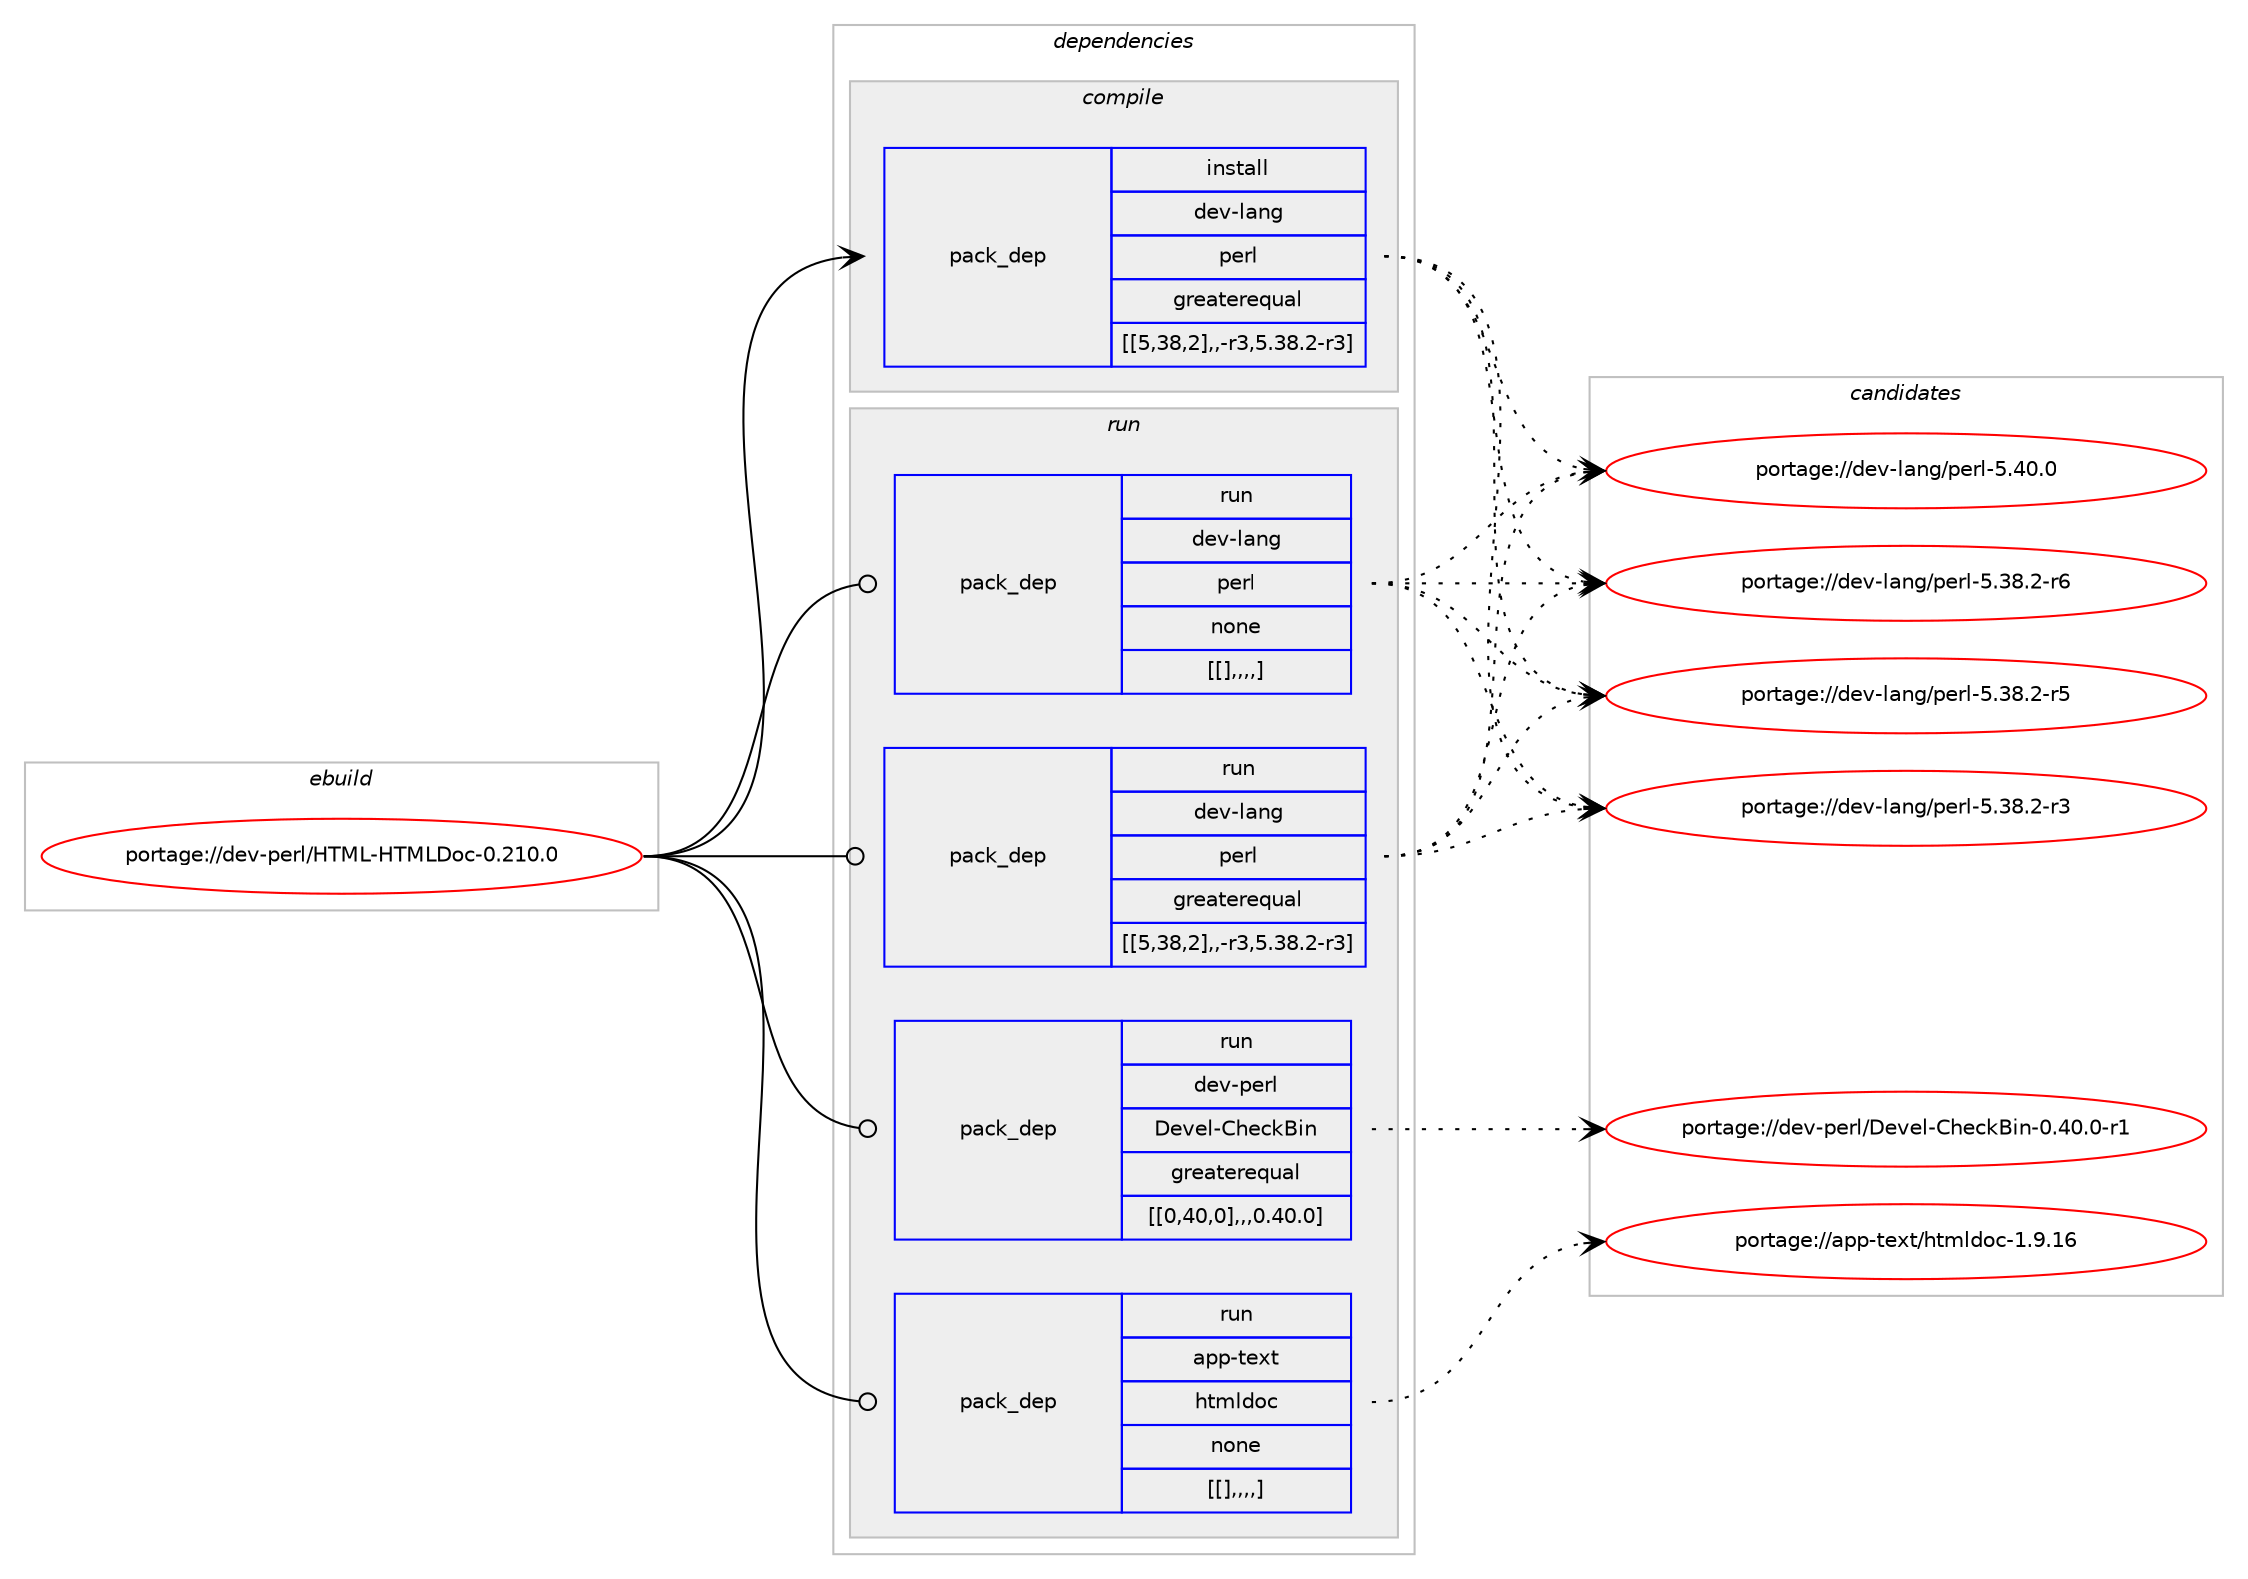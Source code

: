 digraph prolog {

# *************
# Graph options
# *************

newrank=true;
concentrate=true;
compound=true;
graph [rankdir=LR,fontname=Helvetica,fontsize=10,ranksep=1.5];#, ranksep=2.5, nodesep=0.2];
edge  [arrowhead=vee];
node  [fontname=Helvetica,fontsize=10];

# **********
# The ebuild
# **********

subgraph cluster_leftcol {
color=gray;
label=<<i>ebuild</i>>;
id [label="portage://dev-perl/HTML-HTMLDoc-0.210.0", color=red, width=4, href="../dev-perl/HTML-HTMLDoc-0.210.0.svg"];
}

# ****************
# The dependencies
# ****************

subgraph cluster_midcol {
color=gray;
label=<<i>dependencies</i>>;
subgraph cluster_compile {
fillcolor="#eeeeee";
style=filled;
label=<<i>compile</i>>;
subgraph pack100420 {
dependency132027 [label=<<TABLE BORDER="0" CELLBORDER="1" CELLSPACING="0" CELLPADDING="4" WIDTH="220"><TR><TD ROWSPAN="6" CELLPADDING="30">pack_dep</TD></TR><TR><TD WIDTH="110">install</TD></TR><TR><TD>dev-lang</TD></TR><TR><TD>perl</TD></TR><TR><TD>greaterequal</TD></TR><TR><TD>[[5,38,2],,-r3,5.38.2-r3]</TD></TR></TABLE>>, shape=none, color=blue];
}
id:e -> dependency132027:w [weight=20,style="solid",arrowhead="vee"];
}
subgraph cluster_compileandrun {
fillcolor="#eeeeee";
style=filled;
label=<<i>compile and run</i>>;
}
subgraph cluster_run {
fillcolor="#eeeeee";
style=filled;
label=<<i>run</i>>;
subgraph pack100421 {
dependency132028 [label=<<TABLE BORDER="0" CELLBORDER="1" CELLSPACING="0" CELLPADDING="4" WIDTH="220"><TR><TD ROWSPAN="6" CELLPADDING="30">pack_dep</TD></TR><TR><TD WIDTH="110">run</TD></TR><TR><TD>app-text</TD></TR><TR><TD>htmldoc</TD></TR><TR><TD>none</TD></TR><TR><TD>[[],,,,]</TD></TR></TABLE>>, shape=none, color=blue];
}
id:e -> dependency132028:w [weight=20,style="solid",arrowhead="odot"];
subgraph pack100422 {
dependency132029 [label=<<TABLE BORDER="0" CELLBORDER="1" CELLSPACING="0" CELLPADDING="4" WIDTH="220"><TR><TD ROWSPAN="6" CELLPADDING="30">pack_dep</TD></TR><TR><TD WIDTH="110">run</TD></TR><TR><TD>dev-lang</TD></TR><TR><TD>perl</TD></TR><TR><TD>greaterequal</TD></TR><TR><TD>[[5,38,2],,-r3,5.38.2-r3]</TD></TR></TABLE>>, shape=none, color=blue];
}
id:e -> dependency132029:w [weight=20,style="solid",arrowhead="odot"];
subgraph pack100423 {
dependency132030 [label=<<TABLE BORDER="0" CELLBORDER="1" CELLSPACING="0" CELLPADDING="4" WIDTH="220"><TR><TD ROWSPAN="6" CELLPADDING="30">pack_dep</TD></TR><TR><TD WIDTH="110">run</TD></TR><TR><TD>dev-lang</TD></TR><TR><TD>perl</TD></TR><TR><TD>none</TD></TR><TR><TD>[[],,,,]</TD></TR></TABLE>>, shape=none, color=blue];
}
id:e -> dependency132030:w [weight=20,style="solid",arrowhead="odot"];
subgraph pack100424 {
dependency132031 [label=<<TABLE BORDER="0" CELLBORDER="1" CELLSPACING="0" CELLPADDING="4" WIDTH="220"><TR><TD ROWSPAN="6" CELLPADDING="30">pack_dep</TD></TR><TR><TD WIDTH="110">run</TD></TR><TR><TD>dev-perl</TD></TR><TR><TD>Devel-CheckBin</TD></TR><TR><TD>greaterequal</TD></TR><TR><TD>[[0,40,0],,,0.40.0]</TD></TR></TABLE>>, shape=none, color=blue];
}
id:e -> dependency132031:w [weight=20,style="solid",arrowhead="odot"];
}
}

# **************
# The candidates
# **************

subgraph cluster_choices {
rank=same;
color=gray;
label=<<i>candidates</i>>;

subgraph choice100420 {
color=black;
nodesep=1;
choice10010111845108971101034711210111410845534652484648 [label="portage://dev-lang/perl-5.40.0", color=red, width=4,href="../dev-lang/perl-5.40.0.svg"];
choice100101118451089711010347112101114108455346515646504511454 [label="portage://dev-lang/perl-5.38.2-r6", color=red, width=4,href="../dev-lang/perl-5.38.2-r6.svg"];
choice100101118451089711010347112101114108455346515646504511453 [label="portage://dev-lang/perl-5.38.2-r5", color=red, width=4,href="../dev-lang/perl-5.38.2-r5.svg"];
choice100101118451089711010347112101114108455346515646504511451 [label="portage://dev-lang/perl-5.38.2-r3", color=red, width=4,href="../dev-lang/perl-5.38.2-r3.svg"];
dependency132027:e -> choice10010111845108971101034711210111410845534652484648:w [style=dotted,weight="100"];
dependency132027:e -> choice100101118451089711010347112101114108455346515646504511454:w [style=dotted,weight="100"];
dependency132027:e -> choice100101118451089711010347112101114108455346515646504511453:w [style=dotted,weight="100"];
dependency132027:e -> choice100101118451089711010347112101114108455346515646504511451:w [style=dotted,weight="100"];
}
subgraph choice100421 {
color=black;
nodesep=1;
choice9711211245116101120116471041161091081001119945494657464954 [label="portage://app-text/htmldoc-1.9.16", color=red, width=4,href="../app-text/htmldoc-1.9.16.svg"];
dependency132028:e -> choice9711211245116101120116471041161091081001119945494657464954:w [style=dotted,weight="100"];
}
subgraph choice100422 {
color=black;
nodesep=1;
choice10010111845108971101034711210111410845534652484648 [label="portage://dev-lang/perl-5.40.0", color=red, width=4,href="../dev-lang/perl-5.40.0.svg"];
choice100101118451089711010347112101114108455346515646504511454 [label="portage://dev-lang/perl-5.38.2-r6", color=red, width=4,href="../dev-lang/perl-5.38.2-r6.svg"];
choice100101118451089711010347112101114108455346515646504511453 [label="portage://dev-lang/perl-5.38.2-r5", color=red, width=4,href="../dev-lang/perl-5.38.2-r5.svg"];
choice100101118451089711010347112101114108455346515646504511451 [label="portage://dev-lang/perl-5.38.2-r3", color=red, width=4,href="../dev-lang/perl-5.38.2-r3.svg"];
dependency132029:e -> choice10010111845108971101034711210111410845534652484648:w [style=dotted,weight="100"];
dependency132029:e -> choice100101118451089711010347112101114108455346515646504511454:w [style=dotted,weight="100"];
dependency132029:e -> choice100101118451089711010347112101114108455346515646504511453:w [style=dotted,weight="100"];
dependency132029:e -> choice100101118451089711010347112101114108455346515646504511451:w [style=dotted,weight="100"];
}
subgraph choice100423 {
color=black;
nodesep=1;
choice10010111845108971101034711210111410845534652484648 [label="portage://dev-lang/perl-5.40.0", color=red, width=4,href="../dev-lang/perl-5.40.0.svg"];
choice100101118451089711010347112101114108455346515646504511454 [label="portage://dev-lang/perl-5.38.2-r6", color=red, width=4,href="../dev-lang/perl-5.38.2-r6.svg"];
choice100101118451089711010347112101114108455346515646504511453 [label="portage://dev-lang/perl-5.38.2-r5", color=red, width=4,href="../dev-lang/perl-5.38.2-r5.svg"];
choice100101118451089711010347112101114108455346515646504511451 [label="portage://dev-lang/perl-5.38.2-r3", color=red, width=4,href="../dev-lang/perl-5.38.2-r3.svg"];
dependency132030:e -> choice10010111845108971101034711210111410845534652484648:w [style=dotted,weight="100"];
dependency132030:e -> choice100101118451089711010347112101114108455346515646504511454:w [style=dotted,weight="100"];
dependency132030:e -> choice100101118451089711010347112101114108455346515646504511453:w [style=dotted,weight="100"];
dependency132030:e -> choice100101118451089711010347112101114108455346515646504511451:w [style=dotted,weight="100"];
}
subgraph choice100424 {
color=black;
nodesep=1;
choice10010111845112101114108476810111810110845671041019910766105110454846524846484511449 [label="portage://dev-perl/Devel-CheckBin-0.40.0-r1", color=red, width=4,href="../dev-perl/Devel-CheckBin-0.40.0-r1.svg"];
dependency132031:e -> choice10010111845112101114108476810111810110845671041019910766105110454846524846484511449:w [style=dotted,weight="100"];
}
}

}
